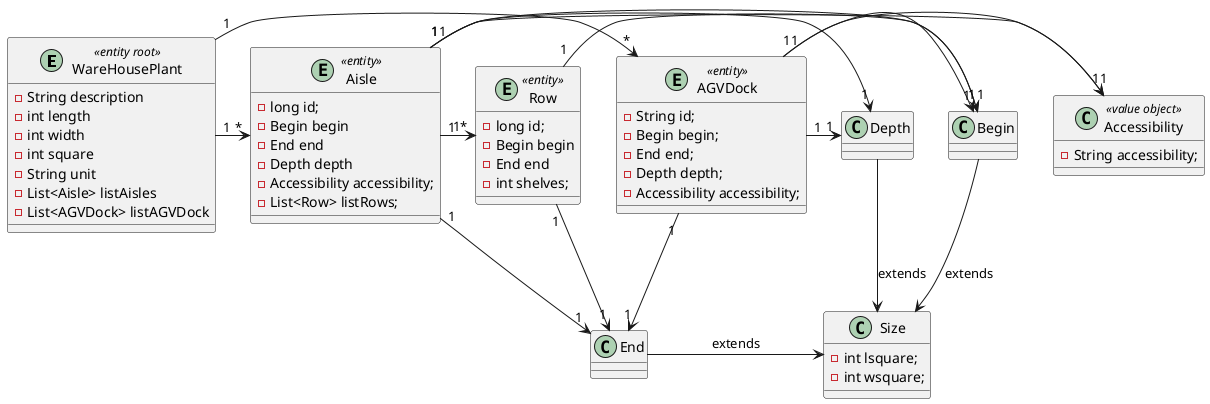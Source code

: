 @startuml

Entity WareHousePlant<<entity root>> {
 -String description
 -int length
 -int width
 -int square
 -String unit
 -List<Aisle> listAisles
 -List<AGVDock> listAGVDock
}

Entity Aisle<<entity>>{
    -long id;
    -Begin begin
    -End end
    -Depth depth
    -Accessibility accessibility;
    -List<Row> listRows;
}

Entity Row<<entity>>{
    -long id;
    -Begin begin
    -End end
    -int shelves;
}

Entity AGVDock<<entity>>{
    -String id;
    -Begin begin;
    -End end;
    -Depth depth;
    -Accessibility accessibility;
}

class Accessibility<<value object>>{
    -String accessibility;

}

class Begin{
}

class End{
}

class Depth{

}

class Size{
    -int lsquare;
    -int wsquare;
}


WareHousePlant "1" -> "*"  AGVDock
WareHousePlant "1" -> "*" Aisle
Aisle "1" -> "1*" Row
Aisle "1" -> "1" Accessibility
Aisle "1" -> "1" Begin
Aisle "1" -> "1" End
Aisle "1" -> "1" Depth

Row "1" -> "1" Begin
Row "1" -> "1" End


AGVDock "1" -> "1" Begin
AGVDock "1" --> "1" End
AGVDock "1" -> "1" Depth

AGVDock "1" -> "1" Accessibility

Begin --> Size : extends
End -> Size : extends
Depth -> Size : extends

@enduml